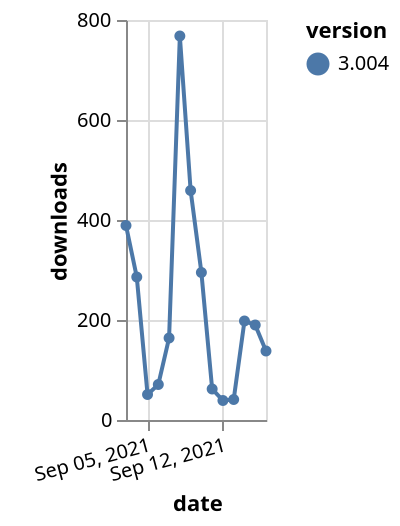 {"$schema": "https://vega.github.io/schema/vega-lite/v5.json", "description": "A simple bar chart with embedded data.", "data": {"values": [{"date": "2021-09-03", "total": 155611, "delta": 389, "version": "3.004"}, {"date": "2021-09-04", "total": 155897, "delta": 286, "version": "3.004"}, {"date": "2021-09-05", "total": 155948, "delta": 51, "version": "3.004"}, {"date": "2021-09-06", "total": 156019, "delta": 71, "version": "3.004"}, {"date": "2021-09-07", "total": 156183, "delta": 164, "version": "3.004"}, {"date": "2021-09-08", "total": 156951, "delta": 768, "version": "3.004"}, {"date": "2021-09-09", "total": 157410, "delta": 459, "version": "3.004"}, {"date": "2021-09-10", "total": 157705, "delta": 295, "version": "3.004"}, {"date": "2021-09-11", "total": 157767, "delta": 62, "version": "3.004"}, {"date": "2021-09-12", "total": 157806, "delta": 39, "version": "3.004"}, {"date": "2021-09-13", "total": 157847, "delta": 41, "version": "3.004"}, {"date": "2021-09-14", "total": 158045, "delta": 198, "version": "3.004"}, {"date": "2021-09-15", "total": 158235, "delta": 190, "version": "3.004"}, {"date": "2021-09-16", "total": 158373, "delta": 138, "version": "3.004"}]}, "width": "container", "mark": {"type": "line", "point": {"filled": true}}, "encoding": {"x": {"field": "date", "type": "temporal", "timeUnit": "yearmonthdate", "title": "date", "axis": {"labelAngle": -15}}, "y": {"field": "delta", "type": "quantitative", "title": "downloads"}, "color": {"field": "version", "type": "nominal"}, "tooltip": {"field": "delta"}}}